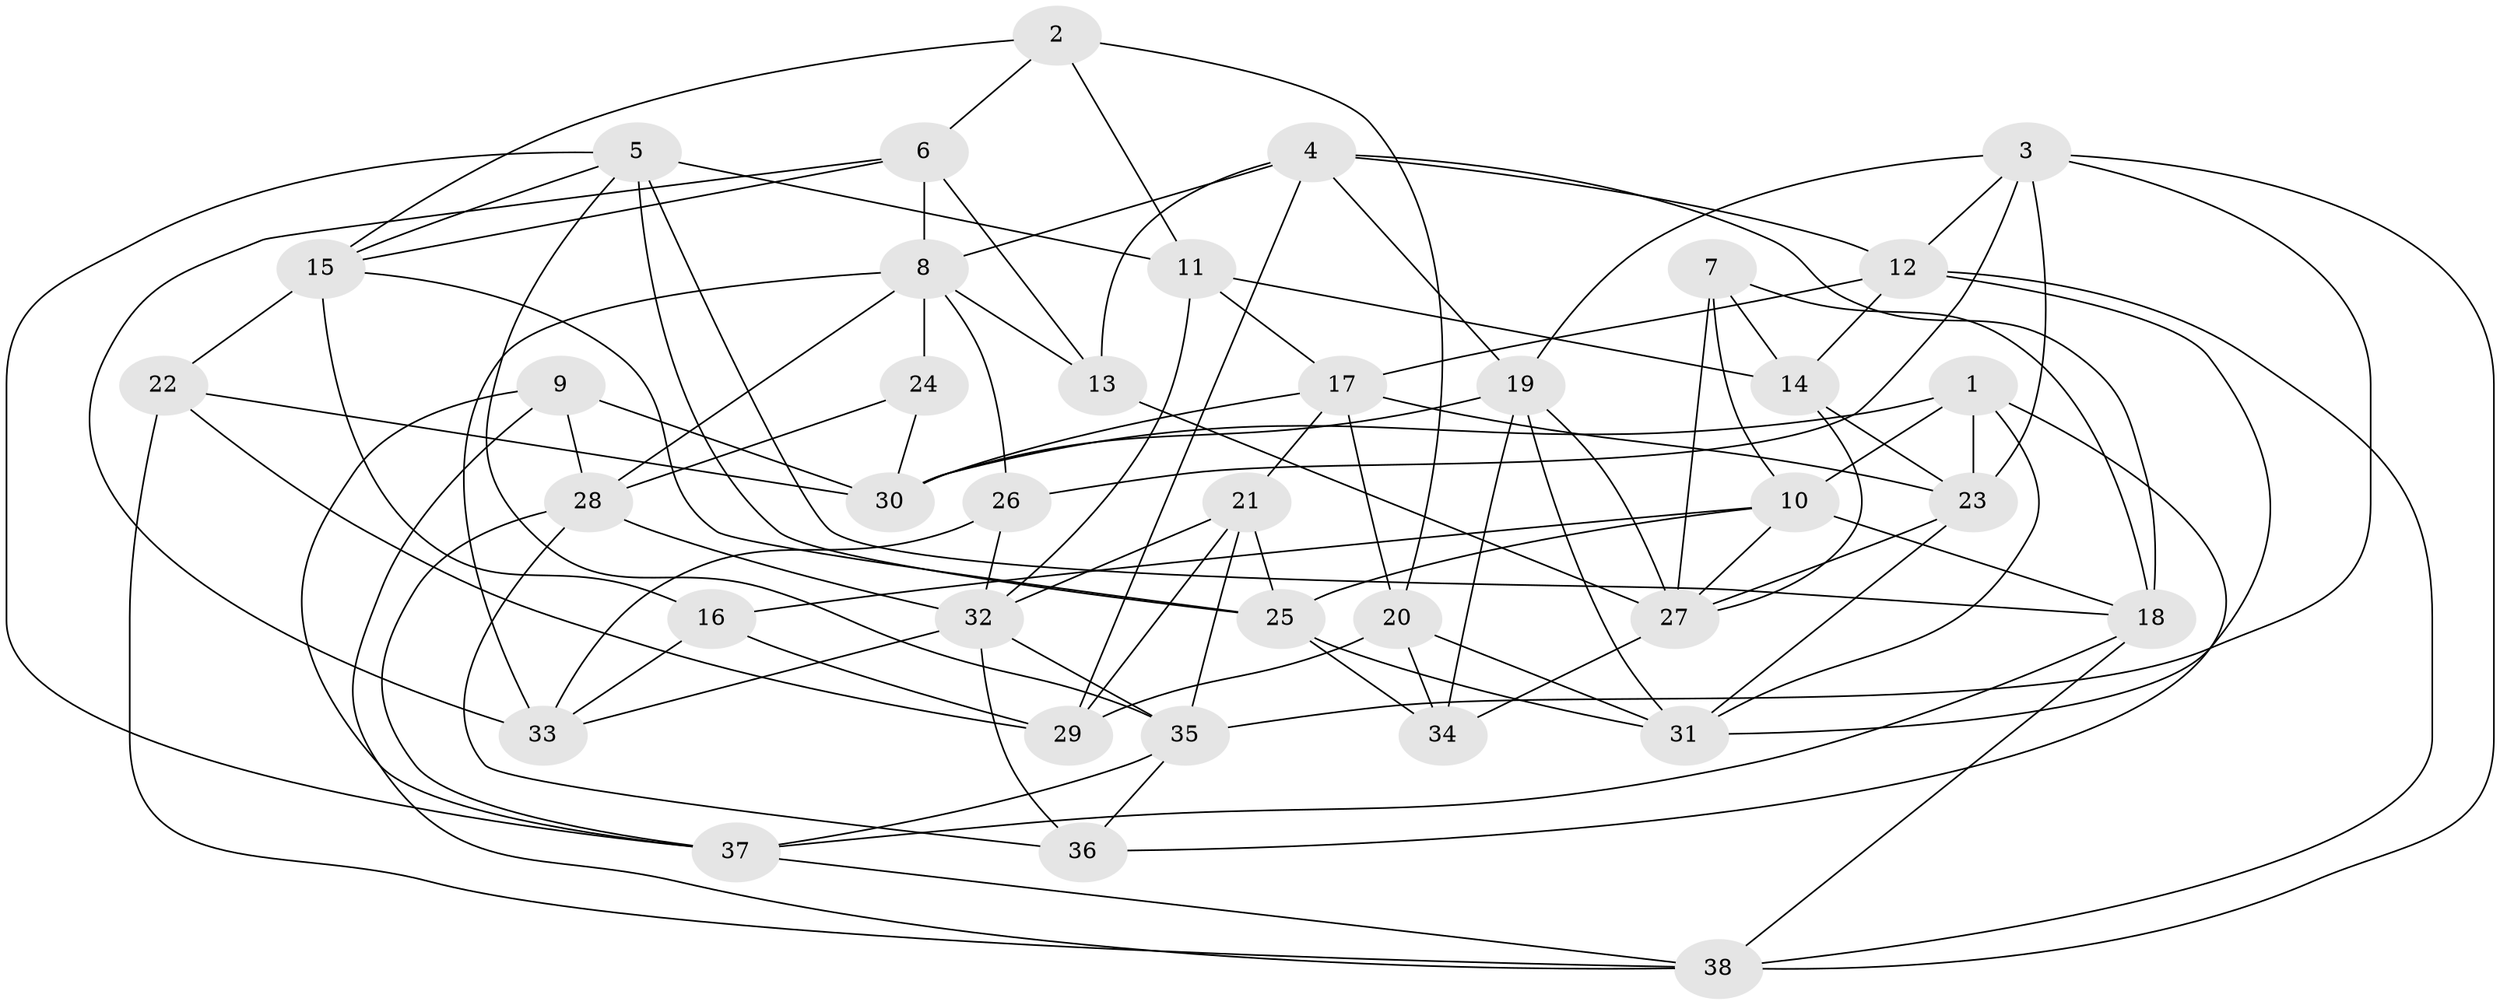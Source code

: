 // original degree distribution, {4: 1.0}
// Generated by graph-tools (version 1.1) at 2025/03/03/09/25 03:03:08]
// undirected, 38 vertices, 101 edges
graph export_dot {
graph [start="1"]
  node [color=gray90,style=filled];
  1;
  2;
  3;
  4;
  5;
  6;
  7;
  8;
  9;
  10;
  11;
  12;
  13;
  14;
  15;
  16;
  17;
  18;
  19;
  20;
  21;
  22;
  23;
  24;
  25;
  26;
  27;
  28;
  29;
  30;
  31;
  32;
  33;
  34;
  35;
  36;
  37;
  38;
  1 -- 10 [weight=1.0];
  1 -- 23 [weight=1.0];
  1 -- 30 [weight=1.0];
  1 -- 31 [weight=1.0];
  1 -- 36 [weight=2.0];
  2 -- 6 [weight=1.0];
  2 -- 11 [weight=1.0];
  2 -- 15 [weight=1.0];
  2 -- 20 [weight=1.0];
  3 -- 12 [weight=1.0];
  3 -- 19 [weight=1.0];
  3 -- 23 [weight=1.0];
  3 -- 26 [weight=1.0];
  3 -- 35 [weight=1.0];
  3 -- 38 [weight=1.0];
  4 -- 8 [weight=1.0];
  4 -- 12 [weight=1.0];
  4 -- 13 [weight=1.0];
  4 -- 18 [weight=1.0];
  4 -- 19 [weight=1.0];
  4 -- 29 [weight=1.0];
  5 -- 11 [weight=1.0];
  5 -- 15 [weight=1.0];
  5 -- 18 [weight=1.0];
  5 -- 25 [weight=1.0];
  5 -- 35 [weight=1.0];
  5 -- 37 [weight=1.0];
  6 -- 8 [weight=2.0];
  6 -- 13 [weight=1.0];
  6 -- 15 [weight=1.0];
  6 -- 33 [weight=1.0];
  7 -- 10 [weight=1.0];
  7 -- 14 [weight=1.0];
  7 -- 18 [weight=1.0];
  7 -- 27 [weight=1.0];
  8 -- 13 [weight=1.0];
  8 -- 24 [weight=2.0];
  8 -- 26 [weight=1.0];
  8 -- 28 [weight=1.0];
  8 -- 33 [weight=2.0];
  9 -- 28 [weight=1.0];
  9 -- 30 [weight=1.0];
  9 -- 37 [weight=1.0];
  9 -- 38 [weight=1.0];
  10 -- 16 [weight=1.0];
  10 -- 18 [weight=1.0];
  10 -- 25 [weight=1.0];
  10 -- 27 [weight=1.0];
  11 -- 14 [weight=2.0];
  11 -- 17 [weight=1.0];
  11 -- 32 [weight=1.0];
  12 -- 14 [weight=1.0];
  12 -- 17 [weight=1.0];
  12 -- 31 [weight=1.0];
  12 -- 38 [weight=1.0];
  13 -- 27 [weight=1.0];
  14 -- 23 [weight=1.0];
  14 -- 27 [weight=1.0];
  15 -- 16 [weight=1.0];
  15 -- 22 [weight=1.0];
  15 -- 25 [weight=1.0];
  16 -- 29 [weight=1.0];
  16 -- 33 [weight=1.0];
  17 -- 20 [weight=1.0];
  17 -- 21 [weight=1.0];
  17 -- 23 [weight=1.0];
  17 -- 30 [weight=1.0];
  18 -- 37 [weight=1.0];
  18 -- 38 [weight=1.0];
  19 -- 27 [weight=1.0];
  19 -- 30 [weight=1.0];
  19 -- 31 [weight=1.0];
  19 -- 34 [weight=1.0];
  20 -- 29 [weight=1.0];
  20 -- 31 [weight=1.0];
  20 -- 34 [weight=2.0];
  21 -- 25 [weight=1.0];
  21 -- 29 [weight=2.0];
  21 -- 32 [weight=1.0];
  21 -- 35 [weight=1.0];
  22 -- 29 [weight=1.0];
  22 -- 30 [weight=1.0];
  22 -- 38 [weight=1.0];
  23 -- 27 [weight=1.0];
  23 -- 31 [weight=1.0];
  24 -- 28 [weight=1.0];
  24 -- 30 [weight=1.0];
  25 -- 31 [weight=1.0];
  25 -- 34 [weight=1.0];
  26 -- 32 [weight=1.0];
  26 -- 33 [weight=1.0];
  27 -- 34 [weight=2.0];
  28 -- 32 [weight=1.0];
  28 -- 36 [weight=1.0];
  28 -- 37 [weight=1.0];
  32 -- 33 [weight=1.0];
  32 -- 35 [weight=1.0];
  32 -- 36 [weight=2.0];
  35 -- 36 [weight=1.0];
  35 -- 37 [weight=1.0];
  37 -- 38 [weight=1.0];
}

